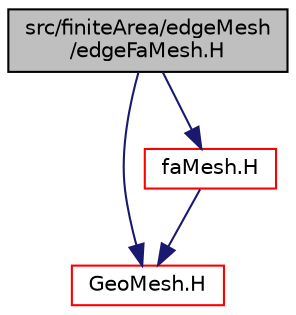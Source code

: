 digraph "src/finiteArea/edgeMesh/edgeFaMesh.H"
{
  bgcolor="transparent";
  edge [fontname="Helvetica",fontsize="10",labelfontname="Helvetica",labelfontsize="10"];
  node [fontname="Helvetica",fontsize="10",shape=record];
  Node1 [label="src/finiteArea/edgeMesh\l/edgeFaMesh.H",height=0.2,width=0.4,color="black", fillcolor="grey75", style="filled" fontcolor="black"];
  Node1 -> Node2 [color="midnightblue",fontsize="10",style="solid",fontname="Helvetica"];
  Node2 [label="GeoMesh.H",height=0.2,width=0.4,color="red",URL="$GeoMesh_8H.html"];
  Node1 -> Node3 [color="midnightblue",fontsize="10",style="solid",fontname="Helvetica"];
  Node3 [label="faMesh.H",height=0.2,width=0.4,color="red",URL="$faMesh_8H.html"];
  Node3 -> Node2 [color="midnightblue",fontsize="10",style="solid",fontname="Helvetica"];
}

